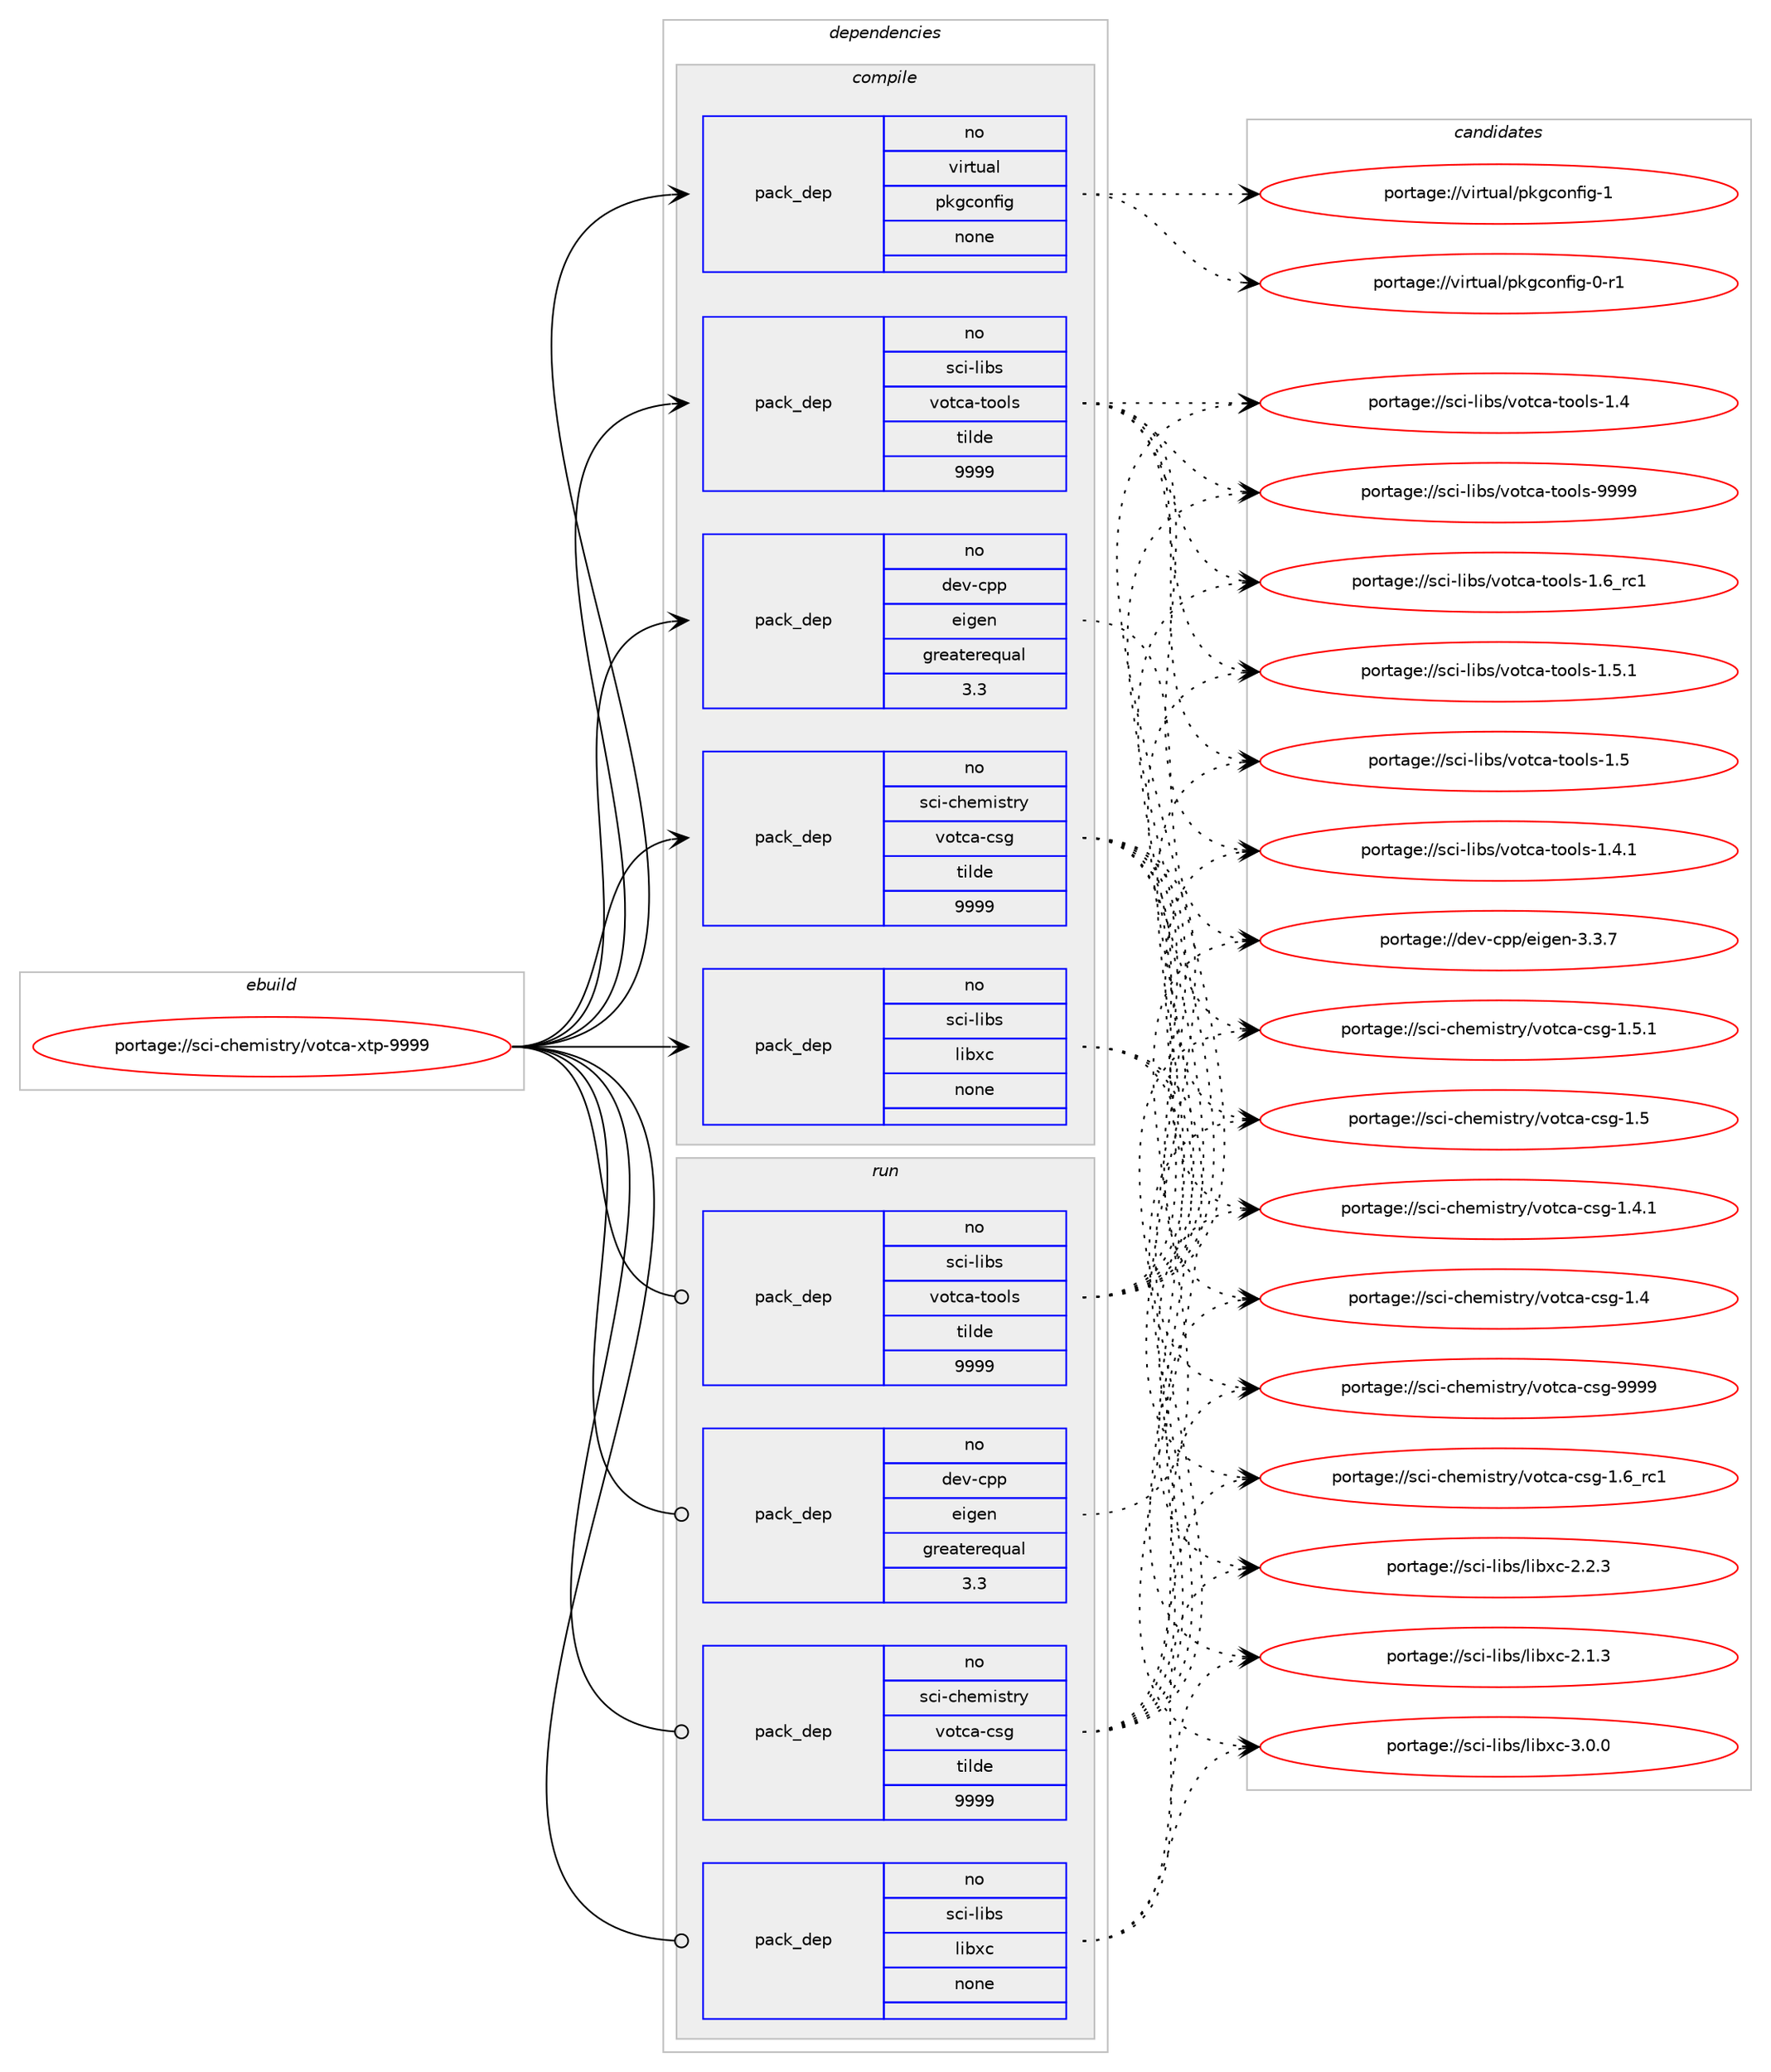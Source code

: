 digraph prolog {

# *************
# Graph options
# *************

newrank=true;
concentrate=true;
compound=true;
graph [rankdir=LR,fontname=Helvetica,fontsize=10,ranksep=1.5];#, ranksep=2.5, nodesep=0.2];
edge  [arrowhead=vee];
node  [fontname=Helvetica,fontsize=10];

# **********
# The ebuild
# **********

subgraph cluster_leftcol {
color=gray;
rank=same;
label=<<i>ebuild</i>>;
id [label="portage://sci-chemistry/votca-xtp-9999", color=red, width=4, href="../sci-chemistry/votca-xtp-9999.svg"];
}

# ****************
# The dependencies
# ****************

subgraph cluster_midcol {
color=gray;
label=<<i>dependencies</i>>;
subgraph cluster_compile {
fillcolor="#eeeeee";
style=filled;
label=<<i>compile</i>>;
subgraph pack33701 {
dependency42210 [label=<<TABLE BORDER="0" CELLBORDER="1" CELLSPACING="0" CELLPADDING="4" WIDTH="220"><TR><TD ROWSPAN="6" CELLPADDING="30">pack_dep</TD></TR><TR><TD WIDTH="110">no</TD></TR><TR><TD>dev-cpp</TD></TR><TR><TD>eigen</TD></TR><TR><TD>greaterequal</TD></TR><TR><TD>3.3</TD></TR></TABLE>>, shape=none, color=blue];
}
id:e -> dependency42210:w [weight=20,style="solid",arrowhead="vee"];
subgraph pack33702 {
dependency42211 [label=<<TABLE BORDER="0" CELLBORDER="1" CELLSPACING="0" CELLPADDING="4" WIDTH="220"><TR><TD ROWSPAN="6" CELLPADDING="30">pack_dep</TD></TR><TR><TD WIDTH="110">no</TD></TR><TR><TD>sci-chemistry</TD></TR><TR><TD>votca-csg</TD></TR><TR><TD>tilde</TD></TR><TR><TD>9999</TD></TR></TABLE>>, shape=none, color=blue];
}
id:e -> dependency42211:w [weight=20,style="solid",arrowhead="vee"];
subgraph pack33703 {
dependency42212 [label=<<TABLE BORDER="0" CELLBORDER="1" CELLSPACING="0" CELLPADDING="4" WIDTH="220"><TR><TD ROWSPAN="6" CELLPADDING="30">pack_dep</TD></TR><TR><TD WIDTH="110">no</TD></TR><TR><TD>sci-libs</TD></TR><TR><TD>libxc</TD></TR><TR><TD>none</TD></TR><TR><TD></TD></TR></TABLE>>, shape=none, color=blue];
}
id:e -> dependency42212:w [weight=20,style="solid",arrowhead="vee"];
subgraph pack33704 {
dependency42213 [label=<<TABLE BORDER="0" CELLBORDER="1" CELLSPACING="0" CELLPADDING="4" WIDTH="220"><TR><TD ROWSPAN="6" CELLPADDING="30">pack_dep</TD></TR><TR><TD WIDTH="110">no</TD></TR><TR><TD>sci-libs</TD></TR><TR><TD>votca-tools</TD></TR><TR><TD>tilde</TD></TR><TR><TD>9999</TD></TR></TABLE>>, shape=none, color=blue];
}
id:e -> dependency42213:w [weight=20,style="solid",arrowhead="vee"];
subgraph pack33705 {
dependency42214 [label=<<TABLE BORDER="0" CELLBORDER="1" CELLSPACING="0" CELLPADDING="4" WIDTH="220"><TR><TD ROWSPAN="6" CELLPADDING="30">pack_dep</TD></TR><TR><TD WIDTH="110">no</TD></TR><TR><TD>virtual</TD></TR><TR><TD>pkgconfig</TD></TR><TR><TD>none</TD></TR><TR><TD></TD></TR></TABLE>>, shape=none, color=blue];
}
id:e -> dependency42214:w [weight=20,style="solid",arrowhead="vee"];
}
subgraph cluster_compileandrun {
fillcolor="#eeeeee";
style=filled;
label=<<i>compile and run</i>>;
}
subgraph cluster_run {
fillcolor="#eeeeee";
style=filled;
label=<<i>run</i>>;
subgraph pack33706 {
dependency42215 [label=<<TABLE BORDER="0" CELLBORDER="1" CELLSPACING="0" CELLPADDING="4" WIDTH="220"><TR><TD ROWSPAN="6" CELLPADDING="30">pack_dep</TD></TR><TR><TD WIDTH="110">no</TD></TR><TR><TD>dev-cpp</TD></TR><TR><TD>eigen</TD></TR><TR><TD>greaterequal</TD></TR><TR><TD>3.3</TD></TR></TABLE>>, shape=none, color=blue];
}
id:e -> dependency42215:w [weight=20,style="solid",arrowhead="odot"];
subgraph pack33707 {
dependency42216 [label=<<TABLE BORDER="0" CELLBORDER="1" CELLSPACING="0" CELLPADDING="4" WIDTH="220"><TR><TD ROWSPAN="6" CELLPADDING="30">pack_dep</TD></TR><TR><TD WIDTH="110">no</TD></TR><TR><TD>sci-chemistry</TD></TR><TR><TD>votca-csg</TD></TR><TR><TD>tilde</TD></TR><TR><TD>9999</TD></TR></TABLE>>, shape=none, color=blue];
}
id:e -> dependency42216:w [weight=20,style="solid",arrowhead="odot"];
subgraph pack33708 {
dependency42217 [label=<<TABLE BORDER="0" CELLBORDER="1" CELLSPACING="0" CELLPADDING="4" WIDTH="220"><TR><TD ROWSPAN="6" CELLPADDING="30">pack_dep</TD></TR><TR><TD WIDTH="110">no</TD></TR><TR><TD>sci-libs</TD></TR><TR><TD>libxc</TD></TR><TR><TD>none</TD></TR><TR><TD></TD></TR></TABLE>>, shape=none, color=blue];
}
id:e -> dependency42217:w [weight=20,style="solid",arrowhead="odot"];
subgraph pack33709 {
dependency42218 [label=<<TABLE BORDER="0" CELLBORDER="1" CELLSPACING="0" CELLPADDING="4" WIDTH="220"><TR><TD ROWSPAN="6" CELLPADDING="30">pack_dep</TD></TR><TR><TD WIDTH="110">no</TD></TR><TR><TD>sci-libs</TD></TR><TR><TD>votca-tools</TD></TR><TR><TD>tilde</TD></TR><TR><TD>9999</TD></TR></TABLE>>, shape=none, color=blue];
}
id:e -> dependency42218:w [weight=20,style="solid",arrowhead="odot"];
}
}

# **************
# The candidates
# **************

subgraph cluster_choices {
rank=same;
color=gray;
label=<<i>candidates</i>>;

subgraph choice33701 {
color=black;
nodesep=1;
choice100101118459911211247101105103101110455146514655 [label="portage://dev-cpp/eigen-3.3.7", color=red, width=4,href="../dev-cpp/eigen-3.3.7.svg"];
dependency42210:e -> choice100101118459911211247101105103101110455146514655:w [style=dotted,weight="100"];
}
subgraph choice33702 {
color=black;
nodesep=1;
choice11599105459910410110910511511611412147118111116999745991151034557575757 [label="portage://sci-chemistry/votca-csg-9999", color=red, width=4,href="../sci-chemistry/votca-csg-9999.svg"];
choice115991054599104101109105115116114121471181111169997459911510345494654951149949 [label="portage://sci-chemistry/votca-csg-1.6_rc1", color=red, width=4,href="../sci-chemistry/votca-csg-1.6_rc1.svg"];
choice1159910545991041011091051151161141214711811111699974599115103454946534649 [label="portage://sci-chemistry/votca-csg-1.5.1", color=red, width=4,href="../sci-chemistry/votca-csg-1.5.1.svg"];
choice115991054599104101109105115116114121471181111169997459911510345494653 [label="portage://sci-chemistry/votca-csg-1.5", color=red, width=4,href="../sci-chemistry/votca-csg-1.5.svg"];
choice1159910545991041011091051151161141214711811111699974599115103454946524649 [label="portage://sci-chemistry/votca-csg-1.4.1", color=red, width=4,href="../sci-chemistry/votca-csg-1.4.1.svg"];
choice115991054599104101109105115116114121471181111169997459911510345494652 [label="portage://sci-chemistry/votca-csg-1.4", color=red, width=4,href="../sci-chemistry/votca-csg-1.4.svg"];
dependency42211:e -> choice11599105459910410110910511511611412147118111116999745991151034557575757:w [style=dotted,weight="100"];
dependency42211:e -> choice115991054599104101109105115116114121471181111169997459911510345494654951149949:w [style=dotted,weight="100"];
dependency42211:e -> choice1159910545991041011091051151161141214711811111699974599115103454946534649:w [style=dotted,weight="100"];
dependency42211:e -> choice115991054599104101109105115116114121471181111169997459911510345494653:w [style=dotted,weight="100"];
dependency42211:e -> choice1159910545991041011091051151161141214711811111699974599115103454946524649:w [style=dotted,weight="100"];
dependency42211:e -> choice115991054599104101109105115116114121471181111169997459911510345494652:w [style=dotted,weight="100"];
}
subgraph choice33703 {
color=black;
nodesep=1;
choice115991054510810598115471081059812099455146484648 [label="portage://sci-libs/libxc-3.0.0", color=red, width=4,href="../sci-libs/libxc-3.0.0.svg"];
choice115991054510810598115471081059812099455046504651 [label="portage://sci-libs/libxc-2.2.3", color=red, width=4,href="../sci-libs/libxc-2.2.3.svg"];
choice115991054510810598115471081059812099455046494651 [label="portage://sci-libs/libxc-2.1.3", color=red, width=4,href="../sci-libs/libxc-2.1.3.svg"];
dependency42212:e -> choice115991054510810598115471081059812099455146484648:w [style=dotted,weight="100"];
dependency42212:e -> choice115991054510810598115471081059812099455046504651:w [style=dotted,weight="100"];
dependency42212:e -> choice115991054510810598115471081059812099455046494651:w [style=dotted,weight="100"];
}
subgraph choice33704 {
color=black;
nodesep=1;
choice115991054510810598115471181111169997451161111111081154557575757 [label="portage://sci-libs/votca-tools-9999", color=red, width=4,href="../sci-libs/votca-tools-9999.svg"];
choice1159910545108105981154711811111699974511611111110811545494654951149949 [label="portage://sci-libs/votca-tools-1.6_rc1", color=red, width=4,href="../sci-libs/votca-tools-1.6_rc1.svg"];
choice11599105451081059811547118111116999745116111111108115454946534649 [label="portage://sci-libs/votca-tools-1.5.1", color=red, width=4,href="../sci-libs/votca-tools-1.5.1.svg"];
choice1159910545108105981154711811111699974511611111110811545494653 [label="portage://sci-libs/votca-tools-1.5", color=red, width=4,href="../sci-libs/votca-tools-1.5.svg"];
choice11599105451081059811547118111116999745116111111108115454946524649 [label="portage://sci-libs/votca-tools-1.4.1", color=red, width=4,href="../sci-libs/votca-tools-1.4.1.svg"];
choice1159910545108105981154711811111699974511611111110811545494652 [label="portage://sci-libs/votca-tools-1.4", color=red, width=4,href="../sci-libs/votca-tools-1.4.svg"];
dependency42213:e -> choice115991054510810598115471181111169997451161111111081154557575757:w [style=dotted,weight="100"];
dependency42213:e -> choice1159910545108105981154711811111699974511611111110811545494654951149949:w [style=dotted,weight="100"];
dependency42213:e -> choice11599105451081059811547118111116999745116111111108115454946534649:w [style=dotted,weight="100"];
dependency42213:e -> choice1159910545108105981154711811111699974511611111110811545494653:w [style=dotted,weight="100"];
dependency42213:e -> choice11599105451081059811547118111116999745116111111108115454946524649:w [style=dotted,weight="100"];
dependency42213:e -> choice1159910545108105981154711811111699974511611111110811545494652:w [style=dotted,weight="100"];
}
subgraph choice33705 {
color=black;
nodesep=1;
choice1181051141161179710847112107103991111101021051034549 [label="portage://virtual/pkgconfig-1", color=red, width=4,href="../virtual/pkgconfig-1.svg"];
choice11810511411611797108471121071039911111010210510345484511449 [label="portage://virtual/pkgconfig-0-r1", color=red, width=4,href="../virtual/pkgconfig-0-r1.svg"];
dependency42214:e -> choice1181051141161179710847112107103991111101021051034549:w [style=dotted,weight="100"];
dependency42214:e -> choice11810511411611797108471121071039911111010210510345484511449:w [style=dotted,weight="100"];
}
subgraph choice33706 {
color=black;
nodesep=1;
choice100101118459911211247101105103101110455146514655 [label="portage://dev-cpp/eigen-3.3.7", color=red, width=4,href="../dev-cpp/eigen-3.3.7.svg"];
dependency42215:e -> choice100101118459911211247101105103101110455146514655:w [style=dotted,weight="100"];
}
subgraph choice33707 {
color=black;
nodesep=1;
choice11599105459910410110910511511611412147118111116999745991151034557575757 [label="portage://sci-chemistry/votca-csg-9999", color=red, width=4,href="../sci-chemistry/votca-csg-9999.svg"];
choice115991054599104101109105115116114121471181111169997459911510345494654951149949 [label="portage://sci-chemistry/votca-csg-1.6_rc1", color=red, width=4,href="../sci-chemistry/votca-csg-1.6_rc1.svg"];
choice1159910545991041011091051151161141214711811111699974599115103454946534649 [label="portage://sci-chemistry/votca-csg-1.5.1", color=red, width=4,href="../sci-chemistry/votca-csg-1.5.1.svg"];
choice115991054599104101109105115116114121471181111169997459911510345494653 [label="portage://sci-chemistry/votca-csg-1.5", color=red, width=4,href="../sci-chemistry/votca-csg-1.5.svg"];
choice1159910545991041011091051151161141214711811111699974599115103454946524649 [label="portage://sci-chemistry/votca-csg-1.4.1", color=red, width=4,href="../sci-chemistry/votca-csg-1.4.1.svg"];
choice115991054599104101109105115116114121471181111169997459911510345494652 [label="portage://sci-chemistry/votca-csg-1.4", color=red, width=4,href="../sci-chemistry/votca-csg-1.4.svg"];
dependency42216:e -> choice11599105459910410110910511511611412147118111116999745991151034557575757:w [style=dotted,weight="100"];
dependency42216:e -> choice115991054599104101109105115116114121471181111169997459911510345494654951149949:w [style=dotted,weight="100"];
dependency42216:e -> choice1159910545991041011091051151161141214711811111699974599115103454946534649:w [style=dotted,weight="100"];
dependency42216:e -> choice115991054599104101109105115116114121471181111169997459911510345494653:w [style=dotted,weight="100"];
dependency42216:e -> choice1159910545991041011091051151161141214711811111699974599115103454946524649:w [style=dotted,weight="100"];
dependency42216:e -> choice115991054599104101109105115116114121471181111169997459911510345494652:w [style=dotted,weight="100"];
}
subgraph choice33708 {
color=black;
nodesep=1;
choice115991054510810598115471081059812099455146484648 [label="portage://sci-libs/libxc-3.0.0", color=red, width=4,href="../sci-libs/libxc-3.0.0.svg"];
choice115991054510810598115471081059812099455046504651 [label="portage://sci-libs/libxc-2.2.3", color=red, width=4,href="../sci-libs/libxc-2.2.3.svg"];
choice115991054510810598115471081059812099455046494651 [label="portage://sci-libs/libxc-2.1.3", color=red, width=4,href="../sci-libs/libxc-2.1.3.svg"];
dependency42217:e -> choice115991054510810598115471081059812099455146484648:w [style=dotted,weight="100"];
dependency42217:e -> choice115991054510810598115471081059812099455046504651:w [style=dotted,weight="100"];
dependency42217:e -> choice115991054510810598115471081059812099455046494651:w [style=dotted,weight="100"];
}
subgraph choice33709 {
color=black;
nodesep=1;
choice115991054510810598115471181111169997451161111111081154557575757 [label="portage://sci-libs/votca-tools-9999", color=red, width=4,href="../sci-libs/votca-tools-9999.svg"];
choice1159910545108105981154711811111699974511611111110811545494654951149949 [label="portage://sci-libs/votca-tools-1.6_rc1", color=red, width=4,href="../sci-libs/votca-tools-1.6_rc1.svg"];
choice11599105451081059811547118111116999745116111111108115454946534649 [label="portage://sci-libs/votca-tools-1.5.1", color=red, width=4,href="../sci-libs/votca-tools-1.5.1.svg"];
choice1159910545108105981154711811111699974511611111110811545494653 [label="portage://sci-libs/votca-tools-1.5", color=red, width=4,href="../sci-libs/votca-tools-1.5.svg"];
choice11599105451081059811547118111116999745116111111108115454946524649 [label="portage://sci-libs/votca-tools-1.4.1", color=red, width=4,href="../sci-libs/votca-tools-1.4.1.svg"];
choice1159910545108105981154711811111699974511611111110811545494652 [label="portage://sci-libs/votca-tools-1.4", color=red, width=4,href="../sci-libs/votca-tools-1.4.svg"];
dependency42218:e -> choice115991054510810598115471181111169997451161111111081154557575757:w [style=dotted,weight="100"];
dependency42218:e -> choice1159910545108105981154711811111699974511611111110811545494654951149949:w [style=dotted,weight="100"];
dependency42218:e -> choice11599105451081059811547118111116999745116111111108115454946534649:w [style=dotted,weight="100"];
dependency42218:e -> choice1159910545108105981154711811111699974511611111110811545494653:w [style=dotted,weight="100"];
dependency42218:e -> choice11599105451081059811547118111116999745116111111108115454946524649:w [style=dotted,weight="100"];
dependency42218:e -> choice1159910545108105981154711811111699974511611111110811545494652:w [style=dotted,weight="100"];
}
}

}
